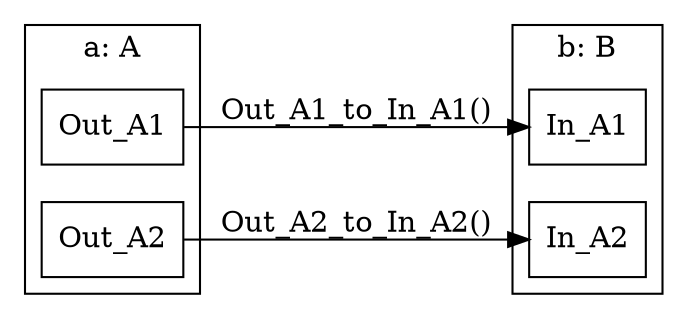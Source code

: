 
digraph MergeChannels {
  graph [rankdir = "LR"];
  
  subgraph cluster_a{
    label = "a: A";
    node [shape = box];
    a_Out_A1[label = Out_A1]
    a_Out_A2[label = Out_A2]
  }

  subgraph cluster_b{
    label = "b: B";
    node [shape = box];
    b_In_A1[label = In_A1]
    b_In_A2[label = In_A2]
  }

  
 a_Out_A1 -> b_In_A1 [label = "Out_A1_to_In_A1()"];

 a_Out_A2 -> b_In_A2 [label = "Out_A2_to_In_A2()"];

}
